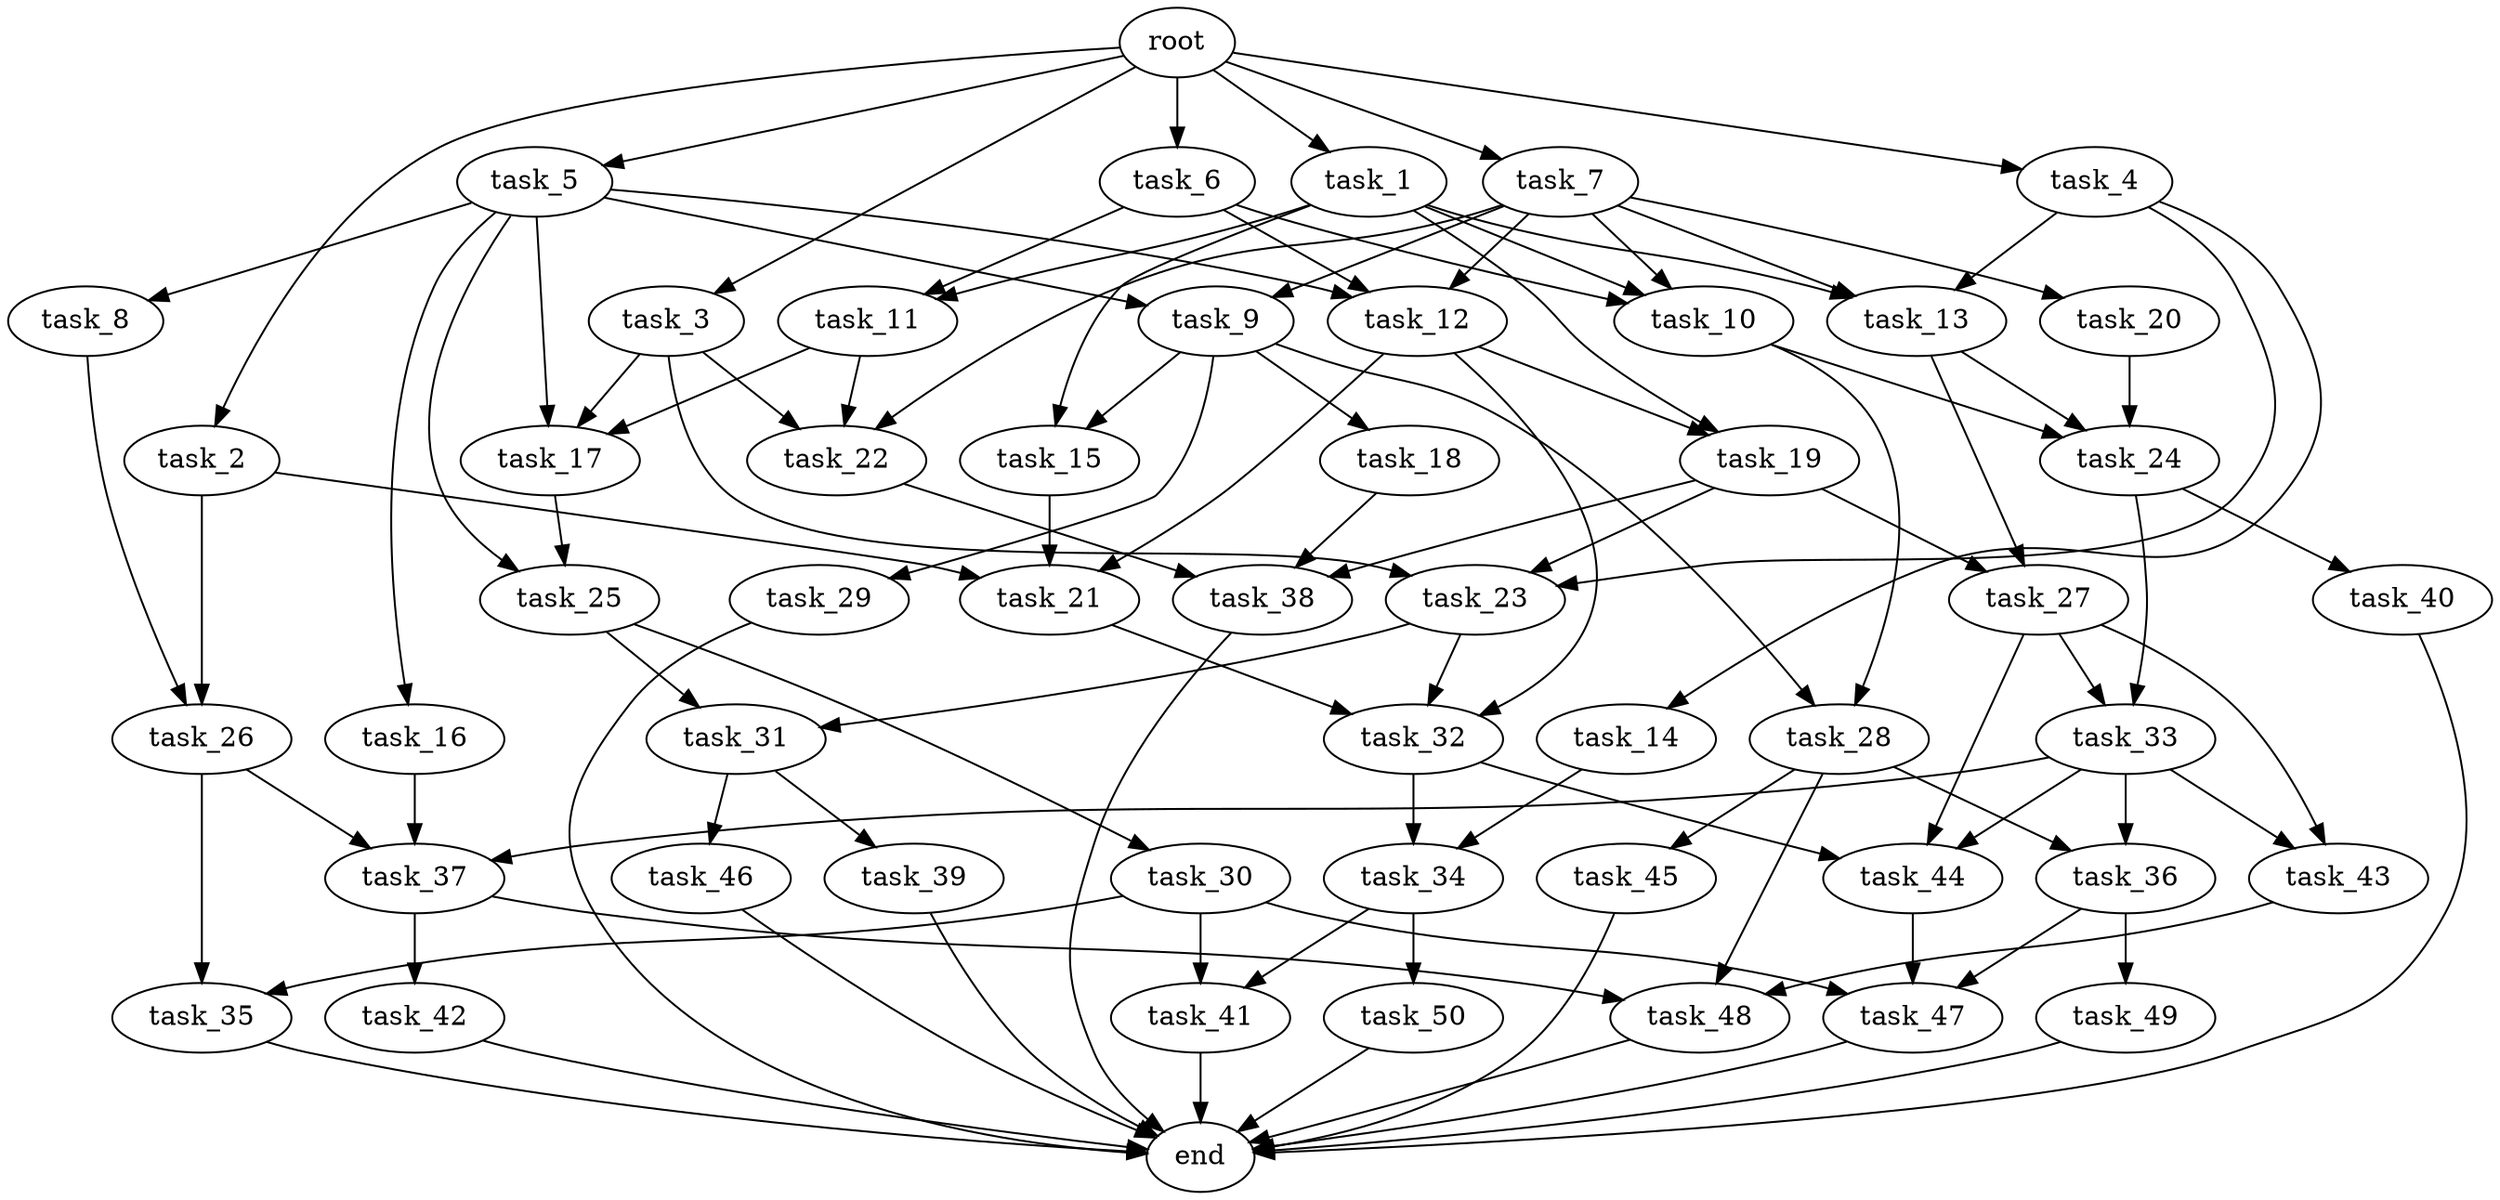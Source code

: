 digraph G {
  root [size="0.000000e+00"];
  task_1 [size="3.683305e+10"];
  task_2 [size="3.327080e+10"];
  task_3 [size="5.108286e+10"];
  task_4 [size="8.588170e+10"];
  task_5 [size="5.078388e+10"];
  task_6 [size="7.118344e+10"];
  task_7 [size="6.640808e+10"];
  task_8 [size="4.466920e+10"];
  task_9 [size="7.759866e+10"];
  task_10 [size="3.000951e+10"];
  task_11 [size="7.676624e+10"];
  task_12 [size="4.520808e+10"];
  task_13 [size="4.967032e+10"];
  task_14 [size="4.932109e+10"];
  task_15 [size="3.721667e+10"];
  task_16 [size="8.738924e+10"];
  task_17 [size="3.700003e+10"];
  task_18 [size="8.793960e+10"];
  task_19 [size="1.175602e+10"];
  task_20 [size="2.169034e+10"];
  task_21 [size="4.474326e+10"];
  task_22 [size="8.515407e+10"];
  task_23 [size="7.366871e+10"];
  task_24 [size="8.122527e+10"];
  task_25 [size="2.483946e+10"];
  task_26 [size="5.961755e+10"];
  task_27 [size="6.157334e+10"];
  task_28 [size="1.712516e+09"];
  task_29 [size="6.221801e+09"];
  task_30 [size="2.850943e+10"];
  task_31 [size="3.310008e+10"];
  task_32 [size="3.642517e+10"];
  task_33 [size="9.832744e+10"];
  task_34 [size="5.474644e+10"];
  task_35 [size="3.106085e+10"];
  task_36 [size="6.880202e+10"];
  task_37 [size="4.161131e+10"];
  task_38 [size="8.963986e+10"];
  task_39 [size="9.220308e+10"];
  task_40 [size="8.454673e+10"];
  task_41 [size="1.056122e+10"];
  task_42 [size="4.264289e+10"];
  task_43 [size="1.975582e+10"];
  task_44 [size="5.636835e+10"];
  task_45 [size="7.881133e+10"];
  task_46 [size="6.590251e+10"];
  task_47 [size="4.886301e+10"];
  task_48 [size="1.541226e+10"];
  task_49 [size="3.640773e+10"];
  task_50 [size="2.210748e+10"];
  end [size="0.000000e+00"];

  root -> task_1 [size="1.000000e-12"];
  root -> task_2 [size="1.000000e-12"];
  root -> task_3 [size="1.000000e-12"];
  root -> task_4 [size="1.000000e-12"];
  root -> task_5 [size="1.000000e-12"];
  root -> task_6 [size="1.000000e-12"];
  root -> task_7 [size="1.000000e-12"];
  task_1 -> task_10 [size="1.000317e+08"];
  task_1 -> task_11 [size="3.838312e+08"];
  task_1 -> task_13 [size="1.655677e+08"];
  task_1 -> task_15 [size="1.860833e+08"];
  task_1 -> task_19 [size="5.878011e+07"];
  task_2 -> task_21 [size="1.491442e+08"];
  task_2 -> task_26 [size="2.980877e+08"];
  task_3 -> task_17 [size="1.233334e+08"];
  task_3 -> task_22 [size="2.838469e+08"];
  task_3 -> task_23 [size="2.455624e+08"];
  task_4 -> task_13 [size="1.655677e+08"];
  task_4 -> task_14 [size="4.932109e+08"];
  task_4 -> task_23 [size="2.455624e+08"];
  task_5 -> task_8 [size="4.466920e+08"];
  task_5 -> task_9 [size="3.879933e+08"];
  task_5 -> task_12 [size="1.506936e+08"];
  task_5 -> task_16 [size="8.738924e+08"];
  task_5 -> task_17 [size="1.233334e+08"];
  task_5 -> task_25 [size="1.241973e+08"];
  task_6 -> task_10 [size="1.000317e+08"];
  task_6 -> task_11 [size="3.838312e+08"];
  task_6 -> task_12 [size="1.506936e+08"];
  task_7 -> task_9 [size="3.879933e+08"];
  task_7 -> task_10 [size="1.000317e+08"];
  task_7 -> task_12 [size="1.506936e+08"];
  task_7 -> task_13 [size="1.655677e+08"];
  task_7 -> task_20 [size="2.169034e+08"];
  task_7 -> task_22 [size="2.838469e+08"];
  task_8 -> task_26 [size="2.980877e+08"];
  task_9 -> task_15 [size="1.860833e+08"];
  task_9 -> task_18 [size="8.793960e+08"];
  task_9 -> task_28 [size="8.562582e+06"];
  task_9 -> task_29 [size="6.221801e+07"];
  task_10 -> task_24 [size="2.707509e+08"];
  task_10 -> task_28 [size="8.562582e+06"];
  task_11 -> task_17 [size="1.233334e+08"];
  task_11 -> task_22 [size="2.838469e+08"];
  task_12 -> task_19 [size="5.878011e+07"];
  task_12 -> task_21 [size="1.491442e+08"];
  task_12 -> task_32 [size="1.214172e+08"];
  task_13 -> task_24 [size="2.707509e+08"];
  task_13 -> task_27 [size="3.078667e+08"];
  task_14 -> task_34 [size="2.737322e+08"];
  task_15 -> task_21 [size="1.491442e+08"];
  task_16 -> task_37 [size="1.387044e+08"];
  task_17 -> task_25 [size="1.241973e+08"];
  task_18 -> task_38 [size="2.987995e+08"];
  task_19 -> task_23 [size="2.455624e+08"];
  task_19 -> task_27 [size="3.078667e+08"];
  task_19 -> task_38 [size="2.987995e+08"];
  task_20 -> task_24 [size="2.707509e+08"];
  task_21 -> task_32 [size="1.214172e+08"];
  task_22 -> task_38 [size="2.987995e+08"];
  task_23 -> task_31 [size="1.655004e+08"];
  task_23 -> task_32 [size="1.214172e+08"];
  task_24 -> task_33 [size="4.916372e+08"];
  task_24 -> task_40 [size="8.454673e+08"];
  task_25 -> task_30 [size="2.850943e+08"];
  task_25 -> task_31 [size="1.655004e+08"];
  task_26 -> task_35 [size="1.553043e+08"];
  task_26 -> task_37 [size="1.387044e+08"];
  task_27 -> task_33 [size="4.916372e+08"];
  task_27 -> task_43 [size="9.877912e+07"];
  task_27 -> task_44 [size="1.878945e+08"];
  task_28 -> task_36 [size="3.440101e+08"];
  task_28 -> task_45 [size="7.881133e+08"];
  task_28 -> task_48 [size="5.137420e+07"];
  task_29 -> end [size="1.000000e-12"];
  task_30 -> task_35 [size="1.553043e+08"];
  task_30 -> task_41 [size="5.280612e+07"];
  task_30 -> task_47 [size="1.628767e+08"];
  task_31 -> task_39 [size="9.220308e+08"];
  task_31 -> task_46 [size="6.590251e+08"];
  task_32 -> task_34 [size="2.737322e+08"];
  task_32 -> task_44 [size="1.878945e+08"];
  task_33 -> task_36 [size="3.440101e+08"];
  task_33 -> task_37 [size="1.387044e+08"];
  task_33 -> task_43 [size="9.877912e+07"];
  task_33 -> task_44 [size="1.878945e+08"];
  task_34 -> task_41 [size="5.280612e+07"];
  task_34 -> task_50 [size="2.210748e+08"];
  task_35 -> end [size="1.000000e-12"];
  task_36 -> task_47 [size="1.628767e+08"];
  task_36 -> task_49 [size="3.640773e+08"];
  task_37 -> task_42 [size="4.264289e+08"];
  task_37 -> task_48 [size="5.137420e+07"];
  task_38 -> end [size="1.000000e-12"];
  task_39 -> end [size="1.000000e-12"];
  task_40 -> end [size="1.000000e-12"];
  task_41 -> end [size="1.000000e-12"];
  task_42 -> end [size="1.000000e-12"];
  task_43 -> task_48 [size="5.137420e+07"];
  task_44 -> task_47 [size="1.628767e+08"];
  task_45 -> end [size="1.000000e-12"];
  task_46 -> end [size="1.000000e-12"];
  task_47 -> end [size="1.000000e-12"];
  task_48 -> end [size="1.000000e-12"];
  task_49 -> end [size="1.000000e-12"];
  task_50 -> end [size="1.000000e-12"];
}
